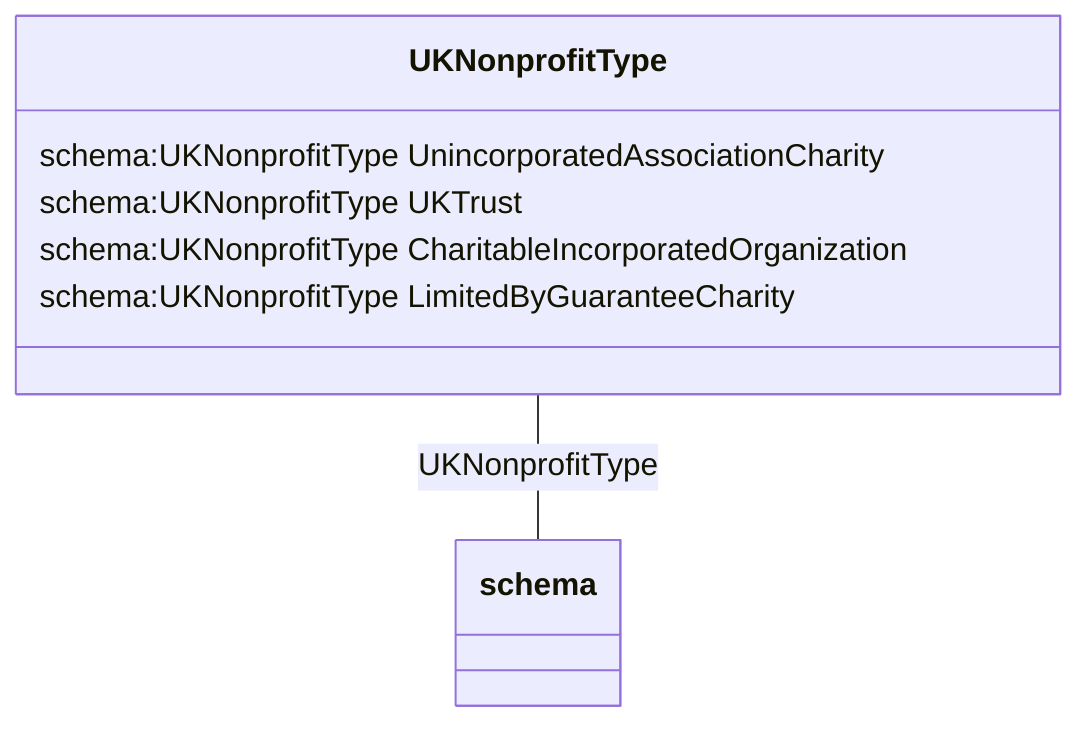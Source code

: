 classDiagram
  UKNonprofitType -- schema:UKNonprofitType


class UKNonprofitType {

  schema:UKNonprofitType UnincorporatedAssociationCharity
  schema:UKNonprofitType UKTrust
  schema:UKNonprofitType CharitableIncorporatedOrganization
  schema:UKNonprofitType LimitedByGuaranteeCharity

 }